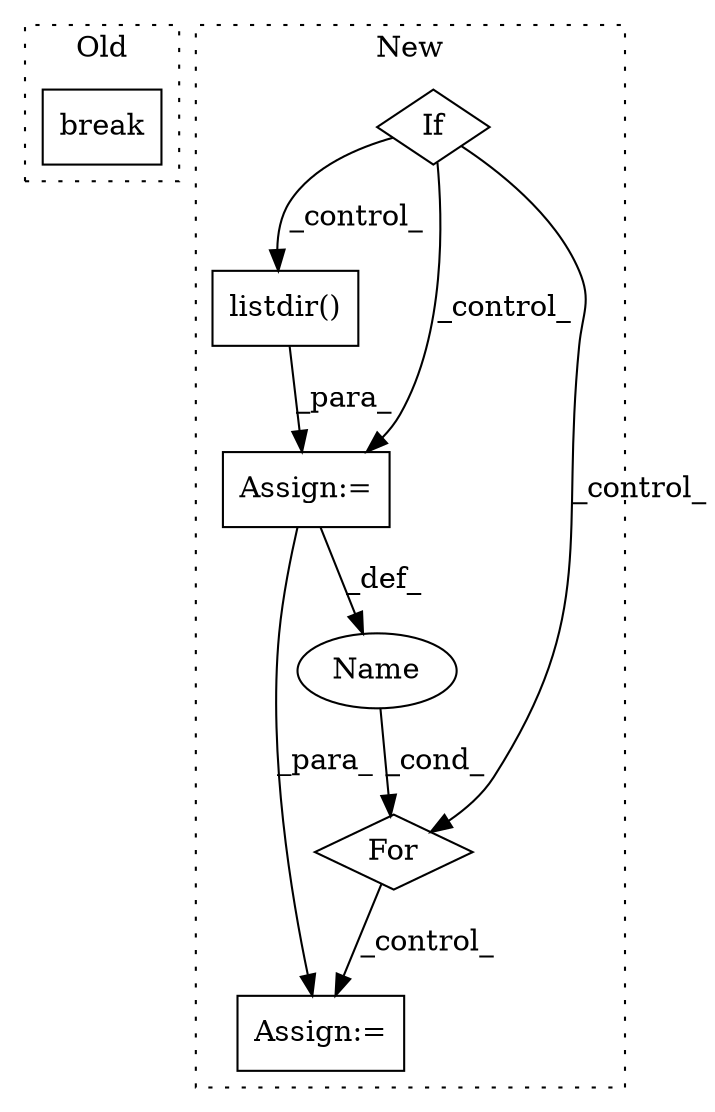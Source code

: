 digraph G {
subgraph cluster0 {
1 [label="break" a="94" s="4130" l="5" shape="box"];
label = "Old";
style="dotted";
}
subgraph cluster1 {
2 [label="listdir()" a="75" s="4204,4248" l="11,1" shape="box"];
3 [label="If" a="96" s="3947" l="0" shape="diamond"];
4 [label="For" a="107" s="4296,4317" l="4,22" shape="diamond"];
5 [label="Name" a="87" s="4300" l="4" shape="ellipse"];
6 [label="Assign:=" a="68" s="4342" l="3" shape="box"];
7 [label="Assign:=" a="68" s="4183" l="3" shape="box"];
label = "New";
style="dotted";
}
2 -> 7 [label="_para_"];
3 -> 4 [label="_control_"];
3 -> 2 [label="_control_"];
3 -> 7 [label="_control_"];
4 -> 6 [label="_control_"];
5 -> 4 [label="_cond_"];
7 -> 5 [label="_def_"];
7 -> 6 [label="_para_"];
}